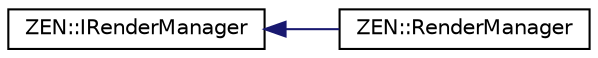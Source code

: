 digraph "Graphical Class Hierarchy"
{
 // LATEX_PDF_SIZE
  edge [fontname="Helvetica",fontsize="10",labelfontname="Helvetica",labelfontsize="10"];
  node [fontname="Helvetica",fontsize="10",shape=record];
  rankdir="LR";
  Node0 [label="ZEN::IRenderManager",height=0.2,width=0.4,color="black", fillcolor="white", style="filled",URL="$classZEN_1_1IRenderManager.html",tooltip=" "];
  Node0 -> Node1 [dir="back",color="midnightblue",fontsize="10",style="solid",fontname="Helvetica"];
  Node1 [label="ZEN::RenderManager",height=0.2,width=0.4,color="black", fillcolor="white", style="filled",URL="$classZEN_1_1RenderManager.html",tooltip=" "];
}
